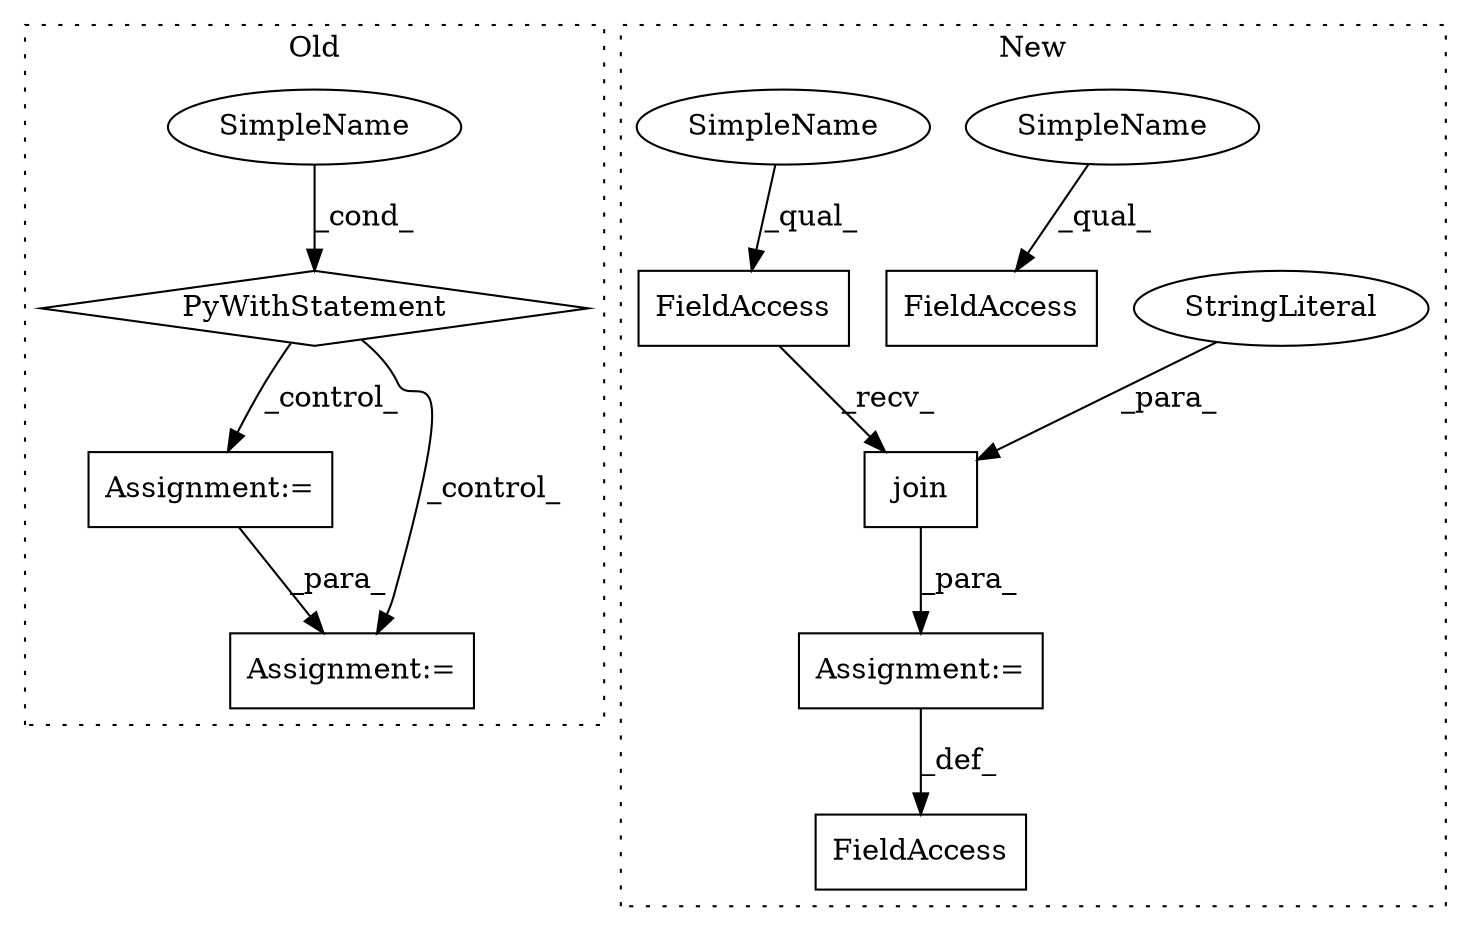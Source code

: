 digraph G {
subgraph cluster0 {
1 [label="PyWithStatement" a="104" s="2593,2632" l="10,2" shape="diamond"];
4 [label="SimpleName" a="42" s="" l="" shape="ellipse"];
5 [label="Assignment:=" a="7" s="2656" l="4" shape="box"];
9 [label="Assignment:=" a="7" s="2692" l="1" shape="box"];
label = "Old";
style="dotted";
}
subgraph cluster1 {
2 [label="join" a="32" s="2676,2701" l="5,1" shape="box"];
3 [label="Assignment:=" a="7" s="2667" l="1" shape="box"];
6 [label="FieldAccess" a="22" s="2668" l="7" shape="box"];
7 [label="StringLiteral" a="45" s="2689" l="12" shape="ellipse"];
8 [label="FieldAccess" a="22" s="2552" l="7" shape="box"];
10 [label="FieldAccess" a="22" s="2642" l="25" shape="box"];
11 [label="SimpleName" a="42" s="2552" l="2" shape="ellipse"];
12 [label="SimpleName" a="42" s="2668" l="2" shape="ellipse"];
label = "New";
style="dotted";
}
1 -> 9 [label="_control_"];
1 -> 5 [label="_control_"];
2 -> 3 [label="_para_"];
3 -> 10 [label="_def_"];
4 -> 1 [label="_cond_"];
5 -> 9 [label="_para_"];
6 -> 2 [label="_recv_"];
7 -> 2 [label="_para_"];
11 -> 8 [label="_qual_"];
12 -> 6 [label="_qual_"];
}